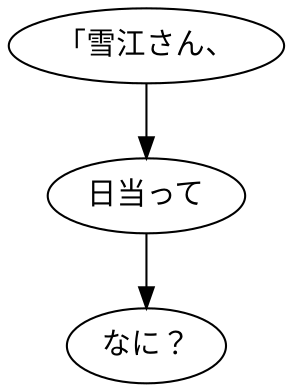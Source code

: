 digraph graph6905 {
	node0 [label="「雪江さん、"];
	node1 [label="日当って"];
	node2 [label="なに？"];
	node0 -> node1;
	node1 -> node2;
}
